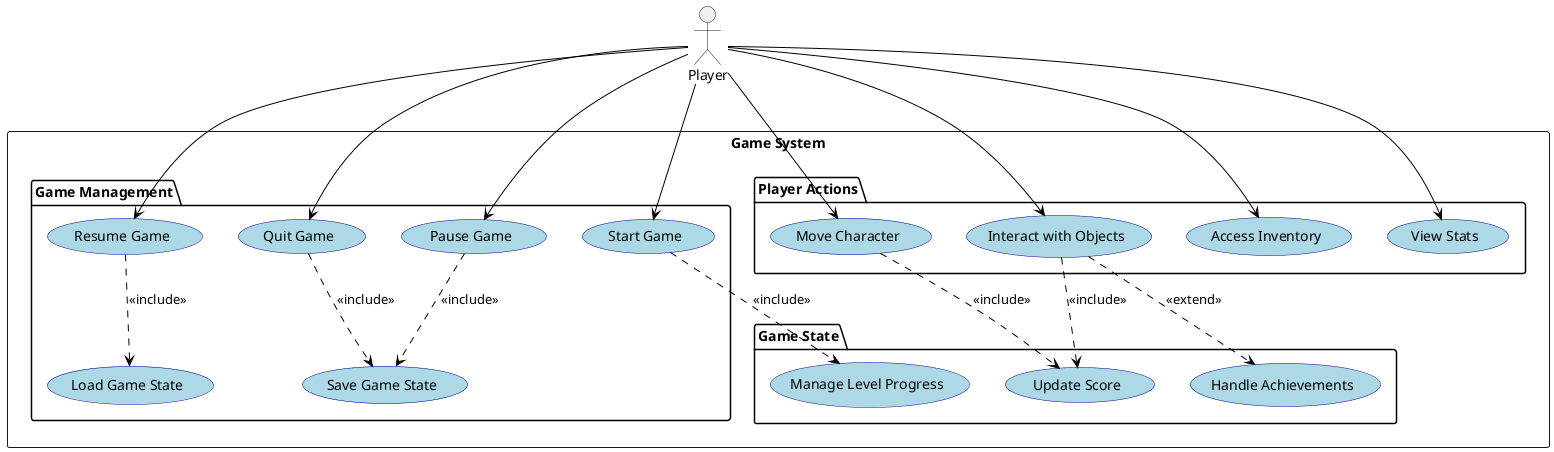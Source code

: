 @startuml Game Management System

skinparam usecase {
  BackgroundColor LightBlue
  BorderColor DarkBlue
  ArrowColor Black
}

actor "Player" as player

rectangle "Game System" {
    package "Game Management" {
        usecase "Start Game" as startGame
        usecase "Pause Game" as pauseGame
        usecase "Resume Game" as resumeGame
        usecase "Save Game State" as saveGame
        usecase "Load Game State" as loadGame
        usecase "Quit Game" as quitGame
    }

    package "Player Actions" {
        usecase "Move Character" as moveChar
        usecase "Interact with Objects" as interact
        usecase "Access Inventory" as inventory
        usecase "View Stats" as stats
    }

    package "Game State" {
        usecase "Update Score" as updateScore
        usecase "Manage Level Progress" as levelProgress
        usecase "Handle Achievements" as achievements
    }
}

' Player connections to direct actions
player --> moveChar
player --> interact
player --> inventory
player --> stats

' Player connections to game management
player --> startGame
player --> pauseGame
player --> resumeGame
player --> quitGame

' Game state relationships
moveChar ..> updateScore : <<include>>
interact ..> updateScore : <<include>>
startGame ..> levelProgress : <<include>>
interact ..> achievements : <<extend>>

' Game management relationships
pauseGame ..> saveGame : <<include>>
resumeGame ..> loadGame : <<include>>
quitGame ..> saveGame : <<include>>

@enduml 